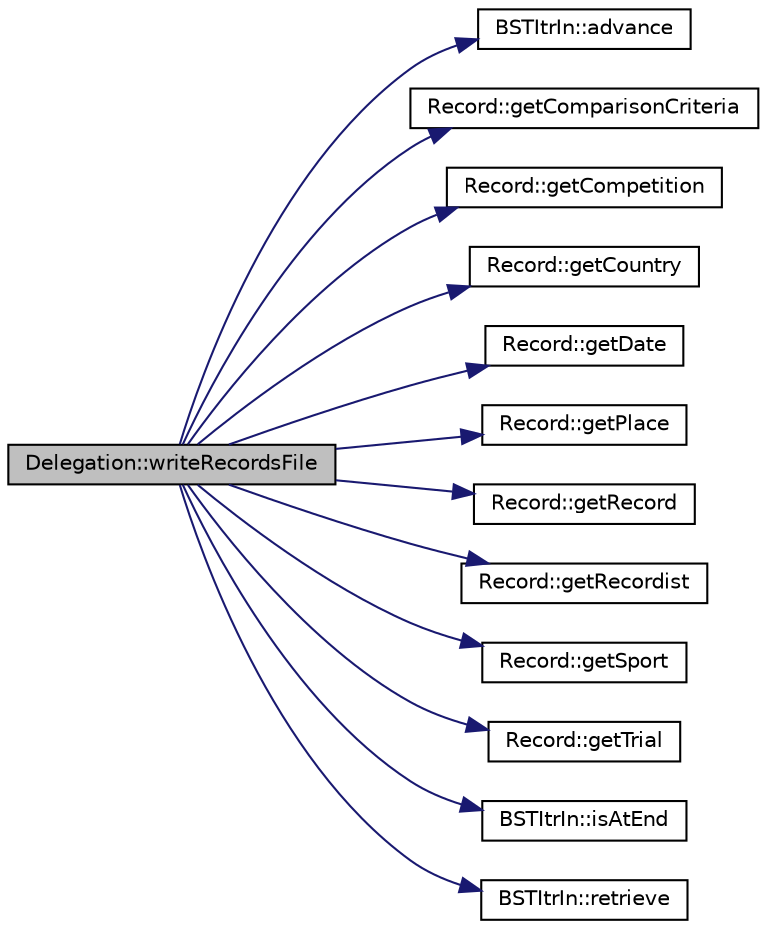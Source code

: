 digraph "Delegation::writeRecordsFile"
{
 // LATEX_PDF_SIZE
  edge [fontname="Helvetica",fontsize="10",labelfontname="Helvetica",labelfontsize="10"];
  node [fontname="Helvetica",fontsize="10",shape=record];
  rankdir="LR";
  Node1 [label="Delegation::writeRecordsFile",height=0.2,width=0.4,color="black", fillcolor="grey75", style="filled", fontcolor="black",tooltip=" "];
  Node1 -> Node2 [color="midnightblue",fontsize="10",style="solid",fontname="Helvetica"];
  Node2 [label="BSTItrIn::advance",height=0.2,width=0.4,color="black", fillcolor="white", style="filled",URL="$class_b_s_t_itr_in.html#ac772d3ebbac748c5f8cf9bc659f2e32c",tooltip=" "];
  Node1 -> Node3 [color="midnightblue",fontsize="10",style="solid",fontname="Helvetica"];
  Node3 [label="Record::getComparisonCriteria",height=0.2,width=0.4,color="black", fillcolor="white", style="filled",URL="$class_record.html#a567e4ec69efbad165c75487b49437eef",tooltip=" "];
  Node1 -> Node4 [color="midnightblue",fontsize="10",style="solid",fontname="Helvetica"];
  Node4 [label="Record::getCompetition",height=0.2,width=0.4,color="black", fillcolor="white", style="filled",URL="$class_record.html#a7fd5c394a1195c783bc0b1333918078c",tooltip=" "];
  Node1 -> Node5 [color="midnightblue",fontsize="10",style="solid",fontname="Helvetica"];
  Node5 [label="Record::getCountry",height=0.2,width=0.4,color="black", fillcolor="white", style="filled",URL="$class_record.html#aa1e3a747c1926c556ddae14575314fd8",tooltip=" "];
  Node1 -> Node6 [color="midnightblue",fontsize="10",style="solid",fontname="Helvetica"];
  Node6 [label="Record::getDate",height=0.2,width=0.4,color="black", fillcolor="white", style="filled",URL="$class_record.html#a6fd56b6dbf24b8c3c8ff5a2808819b78",tooltip=" "];
  Node1 -> Node7 [color="midnightblue",fontsize="10",style="solid",fontname="Helvetica"];
  Node7 [label="Record::getPlace",height=0.2,width=0.4,color="black", fillcolor="white", style="filled",URL="$class_record.html#a7ffc06c78b5046b4bd4fdaa43e31c424",tooltip=" "];
  Node1 -> Node8 [color="midnightblue",fontsize="10",style="solid",fontname="Helvetica"];
  Node8 [label="Record::getRecord",height=0.2,width=0.4,color="black", fillcolor="white", style="filled",URL="$class_record.html#ac05f060acc45e41a73a2ccaa31b1adb2",tooltip=" "];
  Node1 -> Node9 [color="midnightblue",fontsize="10",style="solid",fontname="Helvetica"];
  Node9 [label="Record::getRecordist",height=0.2,width=0.4,color="black", fillcolor="white", style="filled",URL="$class_record.html#a430cd197381ead8d3da144d95032a8e4",tooltip=" "];
  Node1 -> Node10 [color="midnightblue",fontsize="10",style="solid",fontname="Helvetica"];
  Node10 [label="Record::getSport",height=0.2,width=0.4,color="black", fillcolor="white", style="filled",URL="$class_record.html#aa94947242e8d6f5587360b47e31607f3",tooltip=" "];
  Node1 -> Node11 [color="midnightblue",fontsize="10",style="solid",fontname="Helvetica"];
  Node11 [label="Record::getTrial",height=0.2,width=0.4,color="black", fillcolor="white", style="filled",URL="$class_record.html#a5779e07879a789e84c2a5bfcdb058728",tooltip=" "];
  Node1 -> Node12 [color="midnightblue",fontsize="10",style="solid",fontname="Helvetica"];
  Node12 [label="BSTItrIn::isAtEnd",height=0.2,width=0.4,color="black", fillcolor="white", style="filled",URL="$class_b_s_t_itr_in.html#a6f9a43217862c263a9bf15b9a08b889a",tooltip=" "];
  Node1 -> Node13 [color="midnightblue",fontsize="10",style="solid",fontname="Helvetica"];
  Node13 [label="BSTItrIn::retrieve",height=0.2,width=0.4,color="black", fillcolor="white", style="filled",URL="$class_b_s_t_itr_in.html#ac7ac215c1247bd25fc1fdb8053826a32",tooltip=" "];
}
